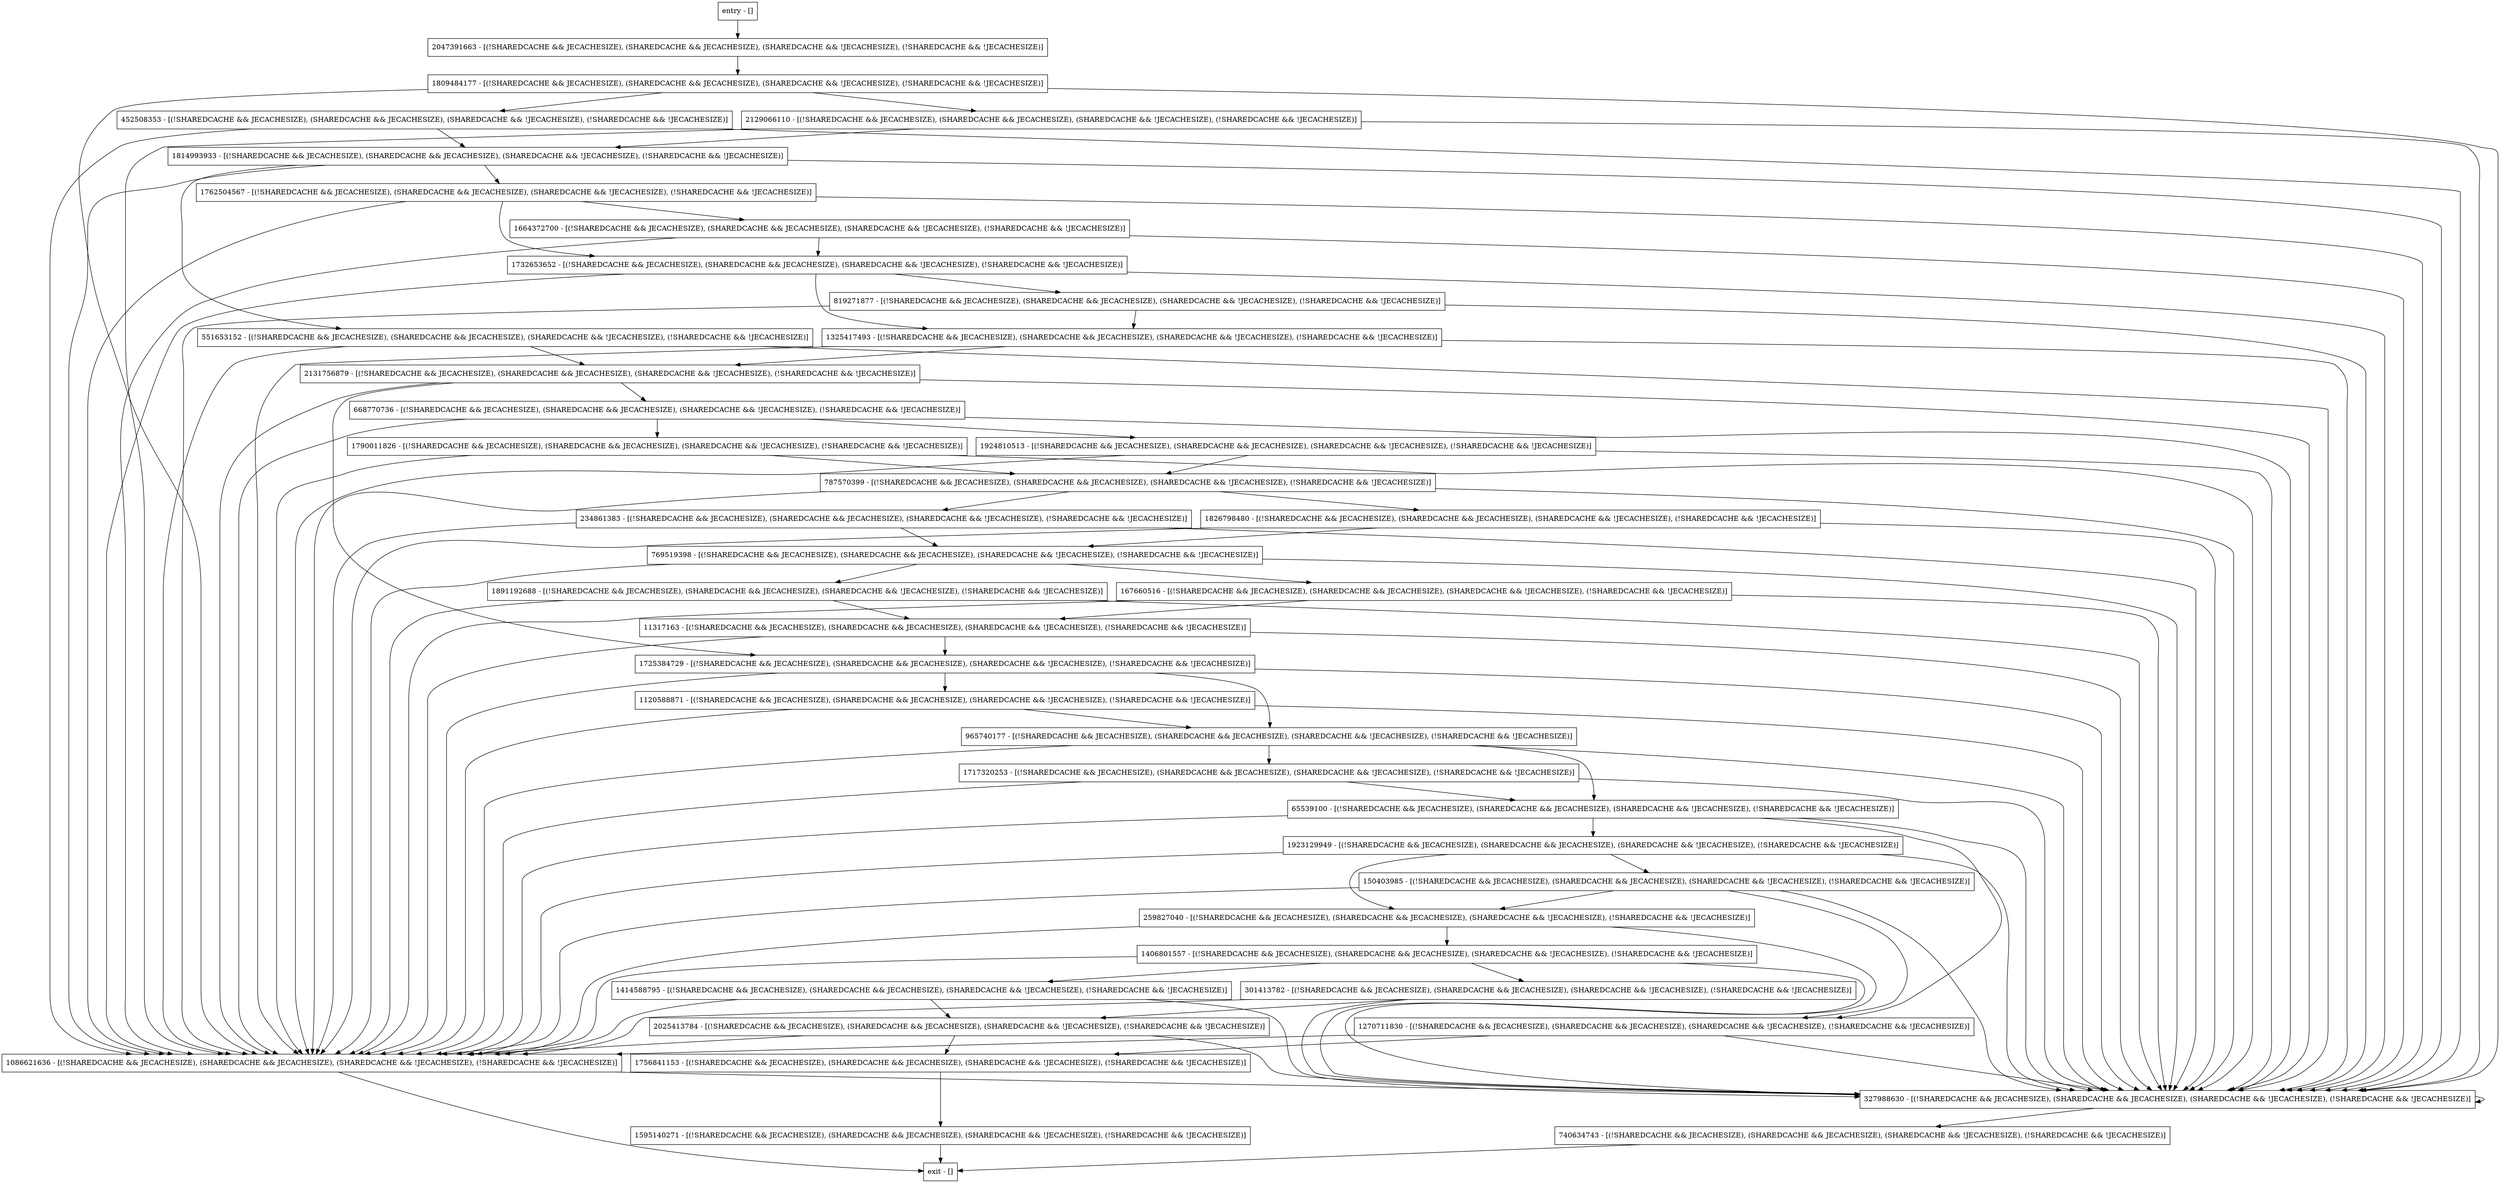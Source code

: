 digraph recover {
node [shape=record];
787570399 [label="787570399 - [(!SHAREDCACHE && JECACHESIZE), (SHAREDCACHE && JECACHESIZE), (SHAREDCACHE && !JECACHESIZE), (!SHAREDCACHE && !JECACHESIZE)]"];
965740177 [label="965740177 - [(!SHAREDCACHE && JECACHESIZE), (SHAREDCACHE && JECACHESIZE), (SHAREDCACHE && !JECACHESIZE), (!SHAREDCACHE && !JECACHESIZE)]"];
1725384729 [label="1725384729 - [(!SHAREDCACHE && JECACHESIZE), (SHAREDCACHE && JECACHESIZE), (SHAREDCACHE && !JECACHESIZE), (!SHAREDCACHE && !JECACHESIZE)]"];
1270711830 [label="1270711830 - [(!SHAREDCACHE && JECACHESIZE), (SHAREDCACHE && JECACHESIZE), (SHAREDCACHE && !JECACHESIZE), (!SHAREDCACHE && !JECACHESIZE)]"];
668770736 [label="668770736 - [(!SHAREDCACHE && JECACHESIZE), (SHAREDCACHE && JECACHESIZE), (SHAREDCACHE && !JECACHESIZE), (!SHAREDCACHE && !JECACHESIZE)]"];
2025413784 [label="2025413784 - [(!SHAREDCACHE && JECACHESIZE), (SHAREDCACHE && JECACHESIZE), (SHAREDCACHE && !JECACHESIZE), (!SHAREDCACHE && !JECACHESIZE)]"];
1325417493 [label="1325417493 - [(!SHAREDCACHE && JECACHESIZE), (SHAREDCACHE && JECACHESIZE), (SHAREDCACHE && !JECACHESIZE), (!SHAREDCACHE && !JECACHESIZE)]"];
551653152 [label="551653152 - [(!SHAREDCACHE && JECACHESIZE), (SHAREDCACHE && JECACHESIZE), (SHAREDCACHE && !JECACHESIZE), (!SHAREDCACHE && !JECACHESIZE)]"];
2129066110 [label="2129066110 - [(!SHAREDCACHE && JECACHESIZE), (SHAREDCACHE && JECACHESIZE), (SHAREDCACHE && !JECACHESIZE), (!SHAREDCACHE && !JECACHESIZE)]"];
259827040 [label="259827040 - [(!SHAREDCACHE && JECACHESIZE), (SHAREDCACHE && JECACHESIZE), (SHAREDCACHE && !JECACHESIZE), (!SHAREDCACHE && !JECACHESIZE)]"];
1086621636 [label="1086621636 - [(!SHAREDCACHE && JECACHESIZE), (SHAREDCACHE && JECACHESIZE), (SHAREDCACHE && !JECACHESIZE), (!SHAREDCACHE && !JECACHESIZE)]"];
1814993933 [label="1814993933 - [(!SHAREDCACHE && JECACHESIZE), (SHAREDCACHE && JECACHESIZE), (SHAREDCACHE && !JECACHESIZE), (!SHAREDCACHE && !JECACHESIZE)]"];
1762504567 [label="1762504567 - [(!SHAREDCACHE && JECACHESIZE), (SHAREDCACHE && JECACHESIZE), (SHAREDCACHE && !JECACHESIZE), (!SHAREDCACHE && !JECACHESIZE)]"];
167660516 [label="167660516 - [(!SHAREDCACHE && JECACHESIZE), (SHAREDCACHE && JECACHESIZE), (SHAREDCACHE && !JECACHESIZE), (!SHAREDCACHE && !JECACHESIZE)]"];
740634743 [label="740634743 - [(!SHAREDCACHE && JECACHESIZE), (SHAREDCACHE && JECACHESIZE), (SHAREDCACHE && !JECACHESIZE), (!SHAREDCACHE && !JECACHESIZE)]"];
2131756879 [label="2131756879 - [(!SHAREDCACHE && JECACHESIZE), (SHAREDCACHE && JECACHESIZE), (SHAREDCACHE && !JECACHESIZE), (!SHAREDCACHE && !JECACHESIZE)]"];
1924810513 [label="1924810513 - [(!SHAREDCACHE && JECACHESIZE), (SHAREDCACHE && JECACHESIZE), (SHAREDCACHE && !JECACHESIZE), (!SHAREDCACHE && !JECACHESIZE)]"];
1595140271 [label="1595140271 - [(!SHAREDCACHE && JECACHESIZE), (SHAREDCACHE && JECACHESIZE), (SHAREDCACHE && !JECACHESIZE), (!SHAREDCACHE && !JECACHESIZE)]"];
819271877 [label="819271877 - [(!SHAREDCACHE && JECACHESIZE), (SHAREDCACHE && JECACHESIZE), (SHAREDCACHE && !JECACHESIZE), (!SHAREDCACHE && !JECACHESIZE)]"];
2047391663 [label="2047391663 - [(!SHAREDCACHE && JECACHESIZE), (SHAREDCACHE && JECACHESIZE), (SHAREDCACHE && !JECACHESIZE), (!SHAREDCACHE && !JECACHESIZE)]"];
1664372700 [label="1664372700 - [(!SHAREDCACHE && JECACHESIZE), (SHAREDCACHE && JECACHESIZE), (SHAREDCACHE && !JECACHESIZE), (!SHAREDCACHE && !JECACHESIZE)]"];
1790011826 [label="1790011826 - [(!SHAREDCACHE && JECACHESIZE), (SHAREDCACHE && JECACHESIZE), (SHAREDCACHE && !JECACHESIZE), (!SHAREDCACHE && !JECACHESIZE)]"];
1826798480 [label="1826798480 - [(!SHAREDCACHE && JECACHESIZE), (SHAREDCACHE && JECACHESIZE), (SHAREDCACHE && !JECACHESIZE), (!SHAREDCACHE && !JECACHESIZE)]"];
11317163 [label="11317163 - [(!SHAREDCACHE && JECACHESIZE), (SHAREDCACHE && JECACHESIZE), (SHAREDCACHE && !JECACHESIZE), (!SHAREDCACHE && !JECACHESIZE)]"];
452508353 [label="452508353 - [(!SHAREDCACHE && JECACHESIZE), (SHAREDCACHE && JECACHESIZE), (SHAREDCACHE && !JECACHESIZE), (!SHAREDCACHE && !JECACHESIZE)]"];
1406801557 [label="1406801557 - [(!SHAREDCACHE && JECACHESIZE), (SHAREDCACHE && JECACHESIZE), (SHAREDCACHE && !JECACHESIZE), (!SHAREDCACHE && !JECACHESIZE)]"];
150403985 [label="150403985 - [(!SHAREDCACHE && JECACHESIZE), (SHAREDCACHE && JECACHESIZE), (SHAREDCACHE && !JECACHESIZE), (!SHAREDCACHE && !JECACHESIZE)]"];
entry [label="entry - []"];
exit [label="exit - []"];
234861383 [label="234861383 - [(!SHAREDCACHE && JECACHESIZE), (SHAREDCACHE && JECACHESIZE), (SHAREDCACHE && !JECACHESIZE), (!SHAREDCACHE && !JECACHESIZE)]"];
1923129949 [label="1923129949 - [(!SHAREDCACHE && JECACHESIZE), (SHAREDCACHE && JECACHESIZE), (SHAREDCACHE && !JECACHESIZE), (!SHAREDCACHE && !JECACHESIZE)]"];
1756841153 [label="1756841153 - [(!SHAREDCACHE && JECACHESIZE), (SHAREDCACHE && JECACHESIZE), (SHAREDCACHE && !JECACHESIZE), (!SHAREDCACHE && !JECACHESIZE)]"];
327988630 [label="327988630 - [(!SHAREDCACHE && JECACHESIZE), (SHAREDCACHE && JECACHESIZE), (SHAREDCACHE && !JECACHESIZE), (!SHAREDCACHE && !JECACHESIZE)]"];
1120588871 [label="1120588871 - [(!SHAREDCACHE && JECACHESIZE), (SHAREDCACHE && JECACHESIZE), (SHAREDCACHE && !JECACHESIZE), (!SHAREDCACHE && !JECACHESIZE)]"];
65539100 [label="65539100 - [(!SHAREDCACHE && JECACHESIZE), (SHAREDCACHE && JECACHESIZE), (SHAREDCACHE && !JECACHESIZE), (!SHAREDCACHE && !JECACHESIZE)]"];
1414588795 [label="1414588795 - [(!SHAREDCACHE && JECACHESIZE), (SHAREDCACHE && JECACHESIZE), (SHAREDCACHE && !JECACHESIZE), (!SHAREDCACHE && !JECACHESIZE)]"];
1891192688 [label="1891192688 - [(!SHAREDCACHE && JECACHESIZE), (SHAREDCACHE && JECACHESIZE), (SHAREDCACHE && !JECACHESIZE), (!SHAREDCACHE && !JECACHESIZE)]"];
1732653652 [label="1732653652 - [(!SHAREDCACHE && JECACHESIZE), (SHAREDCACHE && JECACHESIZE), (SHAREDCACHE && !JECACHESIZE), (!SHAREDCACHE && !JECACHESIZE)]"];
1717320253 [label="1717320253 - [(!SHAREDCACHE && JECACHESIZE), (SHAREDCACHE && JECACHESIZE), (SHAREDCACHE && !JECACHESIZE), (!SHAREDCACHE && !JECACHESIZE)]"];
769519398 [label="769519398 - [(!SHAREDCACHE && JECACHESIZE), (SHAREDCACHE && JECACHESIZE), (SHAREDCACHE && !JECACHESIZE), (!SHAREDCACHE && !JECACHESIZE)]"];
301413782 [label="301413782 - [(!SHAREDCACHE && JECACHESIZE), (SHAREDCACHE && JECACHESIZE), (SHAREDCACHE && !JECACHESIZE), (!SHAREDCACHE && !JECACHESIZE)]"];
1809484177 [label="1809484177 - [(!SHAREDCACHE && JECACHESIZE), (SHAREDCACHE && JECACHESIZE), (SHAREDCACHE && !JECACHESIZE), (!SHAREDCACHE && !JECACHESIZE)]"];
entry;
exit;
787570399 -> 1086621636;
787570399 -> 234861383;
787570399 -> 327988630;
787570399 -> 1826798480;
965740177 -> 1086621636;
965740177 -> 327988630;
965740177 -> 65539100;
965740177 -> 1717320253;
1725384729 -> 965740177;
1725384729 -> 1086621636;
1725384729 -> 1120588871;
1725384729 -> 327988630;
1270711830 -> 1086621636;
1270711830 -> 1756841153;
1270711830 -> 327988630;
668770736 -> 1086621636;
668770736 -> 327988630;
668770736 -> 1924810513;
668770736 -> 1790011826;
2025413784 -> 1086621636;
2025413784 -> 1756841153;
2025413784 -> 327988630;
1325417493 -> 2131756879;
1325417493 -> 1086621636;
1325417493 -> 327988630;
551653152 -> 2131756879;
551653152 -> 1086621636;
551653152 -> 327988630;
2129066110 -> 1086621636;
2129066110 -> 1814993933;
2129066110 -> 327988630;
259827040 -> 1086621636;
259827040 -> 327988630;
259827040 -> 1406801557;
1086621636 -> exit;
1086621636 -> 327988630;
1814993933 -> 1086621636;
1814993933 -> 327988630;
1814993933 -> 1762504567;
1814993933 -> 551653152;
1762504567 -> 1086621636;
1762504567 -> 327988630;
1762504567 -> 1732653652;
1762504567 -> 1664372700;
167660516 -> 1086621636;
167660516 -> 327988630;
167660516 -> 11317163;
740634743 -> exit;
2131756879 -> 1086621636;
2131756879 -> 1725384729;
2131756879 -> 327988630;
2131756879 -> 668770736;
1924810513 -> 787570399;
1924810513 -> 1086621636;
1924810513 -> 327988630;
1595140271 -> exit;
819271877 -> 1086621636;
819271877 -> 327988630;
819271877 -> 1325417493;
2047391663 -> 1809484177;
1664372700 -> 1086621636;
1664372700 -> 327988630;
1664372700 -> 1732653652;
1790011826 -> 787570399;
1790011826 -> 1086621636;
1790011826 -> 327988630;
1826798480 -> 1086621636;
1826798480 -> 327988630;
1826798480 -> 769519398;
11317163 -> 1086621636;
11317163 -> 1725384729;
11317163 -> 327988630;
452508353 -> 1086621636;
452508353 -> 1814993933;
452508353 -> 327988630;
1406801557 -> 1086621636;
1406801557 -> 327988630;
1406801557 -> 1414588795;
1406801557 -> 301413782;
150403985 -> 1086621636;
150403985 -> 1270711830;
150403985 -> 327988630;
150403985 -> 259827040;
entry -> 2047391663;
234861383 -> 1086621636;
234861383 -> 327988630;
234861383 -> 769519398;
1923129949 -> 150403985;
1923129949 -> 1086621636;
1923129949 -> 327988630;
1923129949 -> 259827040;
1756841153 -> 1595140271;
327988630 -> 327988630;
327988630 -> 740634743;
1120588871 -> 965740177;
1120588871 -> 1086621636;
1120588871 -> 327988630;
65539100 -> 1086621636;
65539100 -> 1923129949;
65539100 -> 1270711830;
65539100 -> 327988630;
1414588795 -> 1086621636;
1414588795 -> 327988630;
1414588795 -> 2025413784;
1891192688 -> 1086621636;
1891192688 -> 327988630;
1891192688 -> 11317163;
1732653652 -> 1086621636;
1732653652 -> 327988630;
1732653652 -> 1325417493;
1732653652 -> 819271877;
1717320253 -> 1086621636;
1717320253 -> 327988630;
1717320253 -> 65539100;
769519398 -> 1086621636;
769519398 -> 327988630;
769519398 -> 167660516;
769519398 -> 1891192688;
301413782 -> 1086621636;
301413782 -> 327988630;
301413782 -> 2025413784;
1809484177 -> 1086621636;
1809484177 -> 327988630;
1809484177 -> 2129066110;
1809484177 -> 452508353;
}

